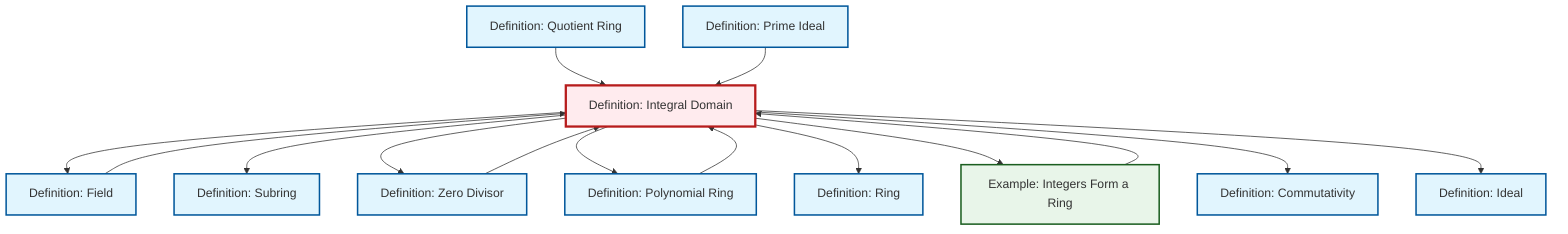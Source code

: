 graph TD
    classDef definition fill:#e1f5fe,stroke:#01579b,stroke-width:2px
    classDef theorem fill:#f3e5f5,stroke:#4a148c,stroke-width:2px
    classDef axiom fill:#fff3e0,stroke:#e65100,stroke-width:2px
    classDef example fill:#e8f5e9,stroke:#1b5e20,stroke-width:2px
    classDef current fill:#ffebee,stroke:#b71c1c,stroke-width:3px
    def-integral-domain["Definition: Integral Domain"]:::definition
    def-ideal["Definition: Ideal"]:::definition
    ex-integers-ring["Example: Integers Form a Ring"]:::example
    def-commutativity["Definition: Commutativity"]:::definition
    def-field["Definition: Field"]:::definition
    def-zero-divisor["Definition: Zero Divisor"]:::definition
    def-quotient-ring["Definition: Quotient Ring"]:::definition
    def-prime-ideal["Definition: Prime Ideal"]:::definition
    def-polynomial-ring["Definition: Polynomial Ring"]:::definition
    def-subring["Definition: Subring"]:::definition
    def-ring["Definition: Ring"]:::definition
    def-quotient-ring --> def-integral-domain
    ex-integers-ring --> def-integral-domain
    def-integral-domain --> def-field
    def-integral-domain --> def-subring
    def-prime-ideal --> def-integral-domain
    def-polynomial-ring --> def-integral-domain
    def-integral-domain --> def-zero-divisor
    def-integral-domain --> def-polynomial-ring
    def-field --> def-integral-domain
    def-integral-domain --> def-ring
    def-zero-divisor --> def-integral-domain
    def-integral-domain --> ex-integers-ring
    def-integral-domain --> def-commutativity
    def-integral-domain --> def-ideal
    class def-integral-domain current